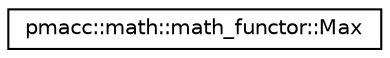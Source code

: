 digraph "Graphical Class Hierarchy"
{
 // LATEX_PDF_SIZE
  edge [fontname="Helvetica",fontsize="10",labelfontname="Helvetica",labelfontsize="10"];
  node [fontname="Helvetica",fontsize="10",shape=record];
  rankdir="LR";
  Node0 [label="pmacc::math::math_functor::Max",height=0.2,width=0.4,color="black", fillcolor="white", style="filled",URL="$structpmacc_1_1math_1_1math__functor_1_1_max.html",tooltip=" "];
}
